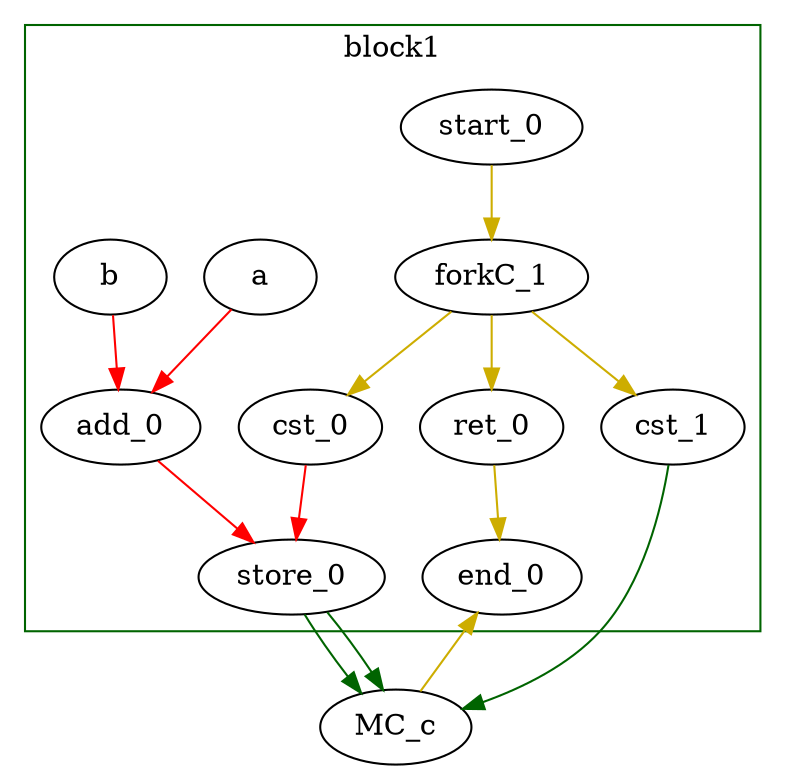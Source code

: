 Digraph G {
	splines=spline;
//DHLS version: 0.1.1" [shape = "none" pos = "20,20!"]
		"a" [type = "Entry", bbID= 1, in = "in1:2", out = "out1:2"];
		"b" [type = "Entry", bbID= 1, in = "in1:2", out = "out1:2"];
		"add_0" [type = "Operator", bbID= 1, op = "add_op", in = "in1:2 in2:2 ", out = "out1:2 ", delay=1.693, latency=0, II=1];
		"store_0" [type = "Operator", bbID= 1, op = "mc_store_op", bbID= 1, portId= 0, in = "in1:2 in2:0 ", out = "out1:2 out2:0 ", delay=0.000, latency=0, II=1];
		"ret_0" [type = "Operator", bbID= 1, op = "ret_op", in = "in1:0 ", out = "out1:0 ", delay=0.000, latency=0, II=1];
		"cst_0" [type = "Constant", bbID= 1, in = "in1:1", out = "out1:1", value = "0b00"];
		"MC_c" [type = "MC", bbID= 0, in = "in1:2*c0 in2:0*s0a in3:2*s0d ", out = "out1:0*e ", memory = "c", bbcount = 1, ldcount = 0, stcount = 1];
		"cst_1" [type = "Constant", bbID= 1, in = "in1:1", out = "out1:1", value = "0b01"];
		"end_0" [type = "Exit", bbID= 0, in = "in1:0*e in2:0 ", out = "out1:0"];
		"start_0" [type = "Entry", control= "true", bbID= 1, in = "in1:0", out = "out1:0"];
		"forkC_1" [type = "Fork", bbID= 1, in = "in1:0", out = "out1:0 out2:0 out3:0 "];
		"store_0" -> "MC_c" [color = "darkgreen", mem_address = "true", from = "out2", to = "in2"];
		"store_0" -> "MC_c" [color = "darkgreen", mem_address = "false", from = "out1", to = "in3"];
		"cst_1" -> "MC_c" [color = "darkgreen", from = "out1", to = "in1"];
		"MC_c" -> "end_0" [color = "gold3", from = "out1", to = "in1"];
	subgraph cluster_0 {
	color = "darkgreen";
		label = "block1";
		"a" -> "add_0" [color = "red", from = "out1", to = "in1"];
		"b" -> "add_0" [color = "red", from = "out1", to = "in2"];
		"add_0" -> "store_0" [color = "red", from = "out1", to = "in1"];
		"ret_0" -> "end_0" [color = "gold3", from = "out1", to = "in2"];
		"cst_0" -> "store_0" [color = "red", from = "out1", to = "in2"];
		"start_0" -> "forkC_1" [color = "gold3", from = "out1", to = "in1"];
		"forkC_1" -> "cst_0" [color = "gold3", from = "out1", to = "in1"];
		"forkC_1" -> "cst_1" [color = "gold3", from = "out2", to = "in1"];
		"forkC_1" -> "ret_0" [color = "gold3", from = "out3", to = "in1"];
	}
}
